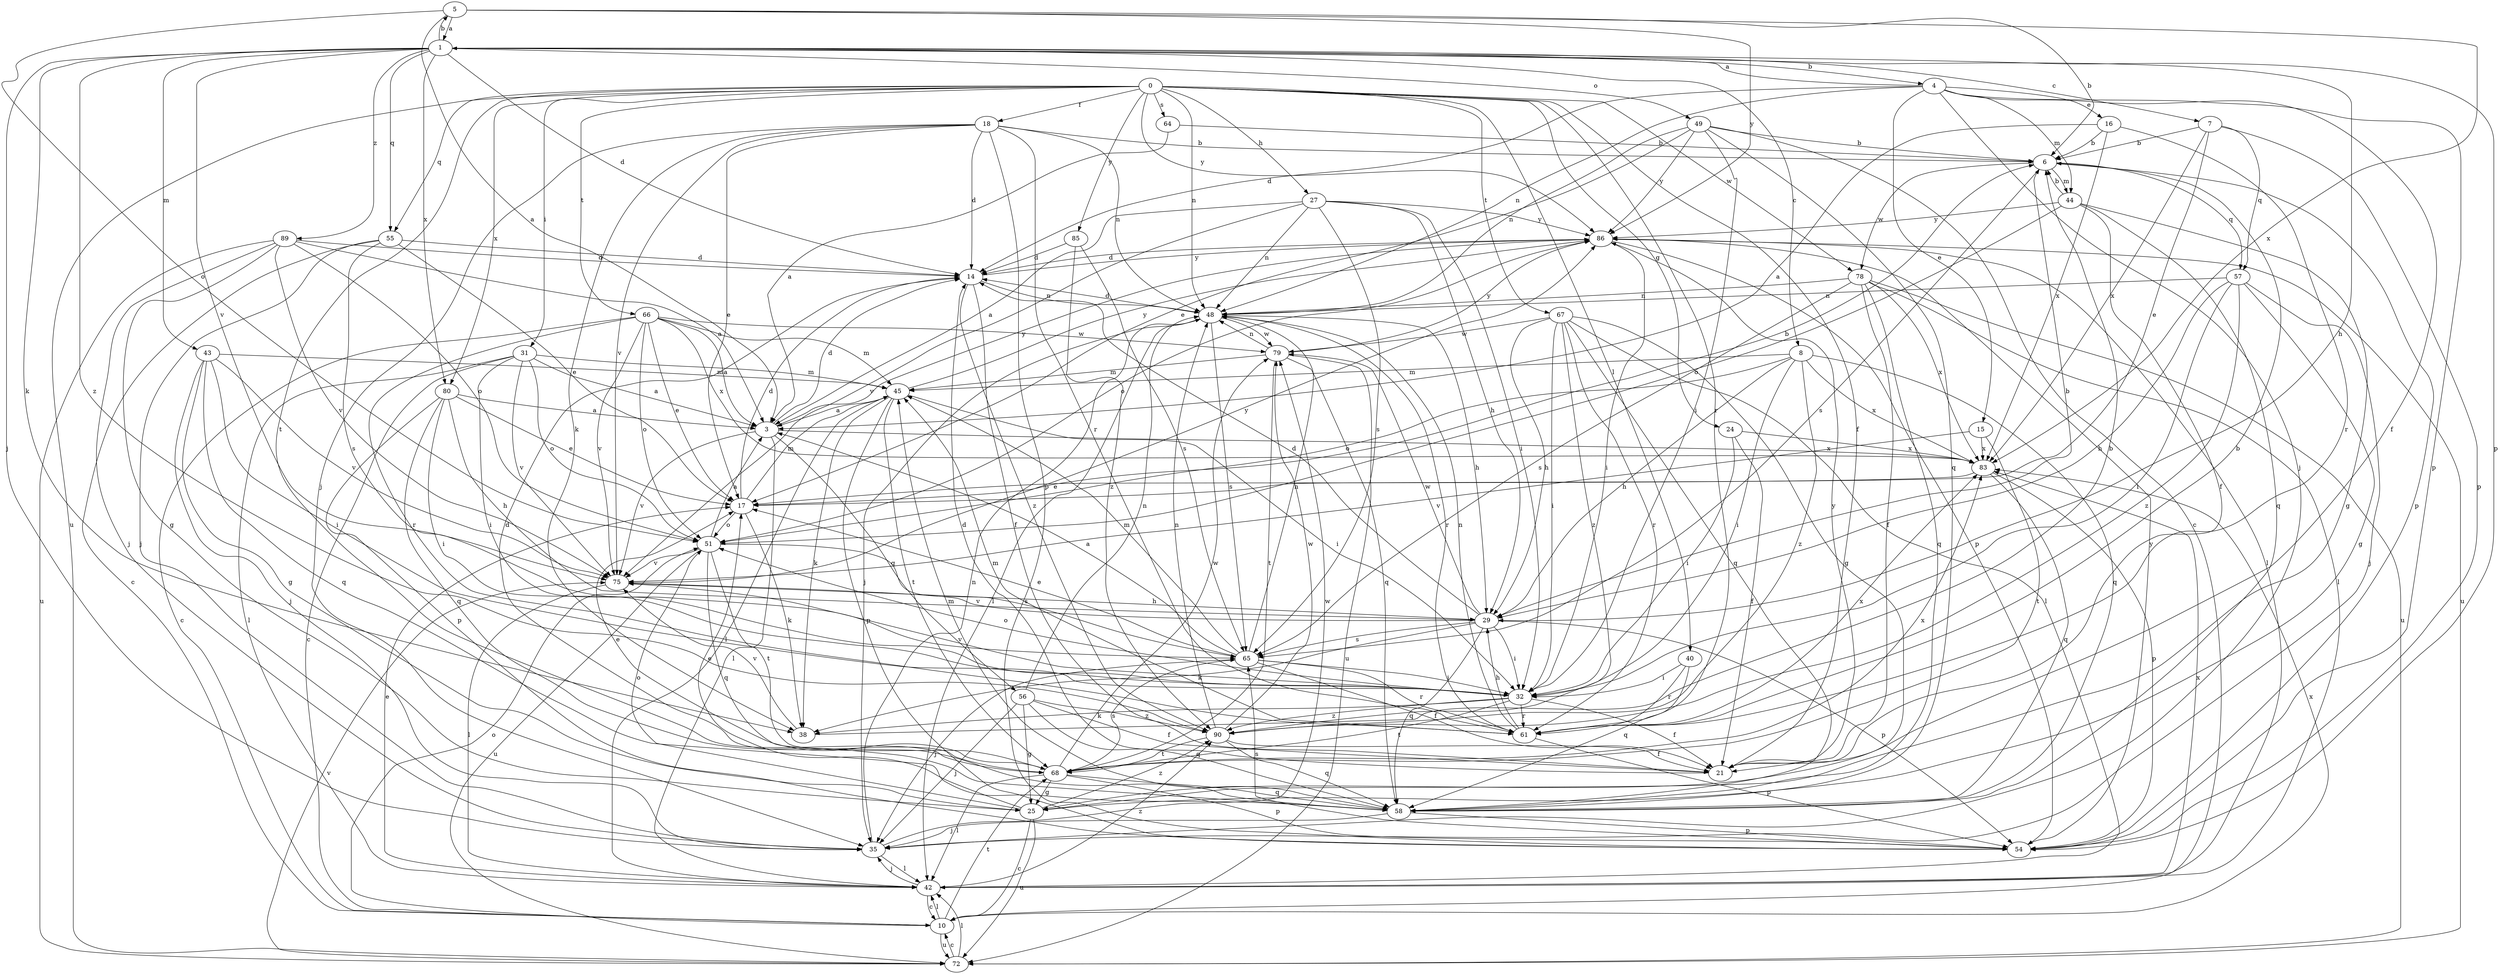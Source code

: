 strict digraph  {
0;
1;
3;
4;
5;
6;
7;
8;
10;
14;
15;
16;
17;
18;
21;
24;
25;
27;
29;
31;
32;
35;
38;
40;
42;
43;
44;
45;
48;
49;
51;
54;
55;
56;
57;
58;
61;
64;
65;
66;
67;
68;
72;
75;
78;
79;
80;
83;
85;
86;
89;
90;
0 -> 18  [label=f];
0 -> 21  [label=f];
0 -> 24  [label=g];
0 -> 27  [label=h];
0 -> 31  [label=i];
0 -> 40  [label=l];
0 -> 48  [label=n];
0 -> 55  [label=q];
0 -> 61  [label=r];
0 -> 64  [label=s];
0 -> 66  [label=t];
0 -> 67  [label=t];
0 -> 68  [label=t];
0 -> 72  [label=u];
0 -> 78  [label=w];
0 -> 80  [label=x];
0 -> 85  [label=y];
0 -> 86  [label=y];
1 -> 4  [label=b];
1 -> 5  [label=b];
1 -> 7  [label=c];
1 -> 8  [label=c];
1 -> 14  [label=d];
1 -> 29  [label=h];
1 -> 35  [label=j];
1 -> 38  [label=k];
1 -> 43  [label=m];
1 -> 49  [label=o];
1 -> 54  [label=p];
1 -> 55  [label=q];
1 -> 75  [label=v];
1 -> 80  [label=x];
1 -> 89  [label=z];
1 -> 90  [label=z];
3 -> 14  [label=d];
3 -> 42  [label=l];
3 -> 56  [label=q];
3 -> 75  [label=v];
3 -> 83  [label=x];
3 -> 86  [label=y];
4 -> 1  [label=a];
4 -> 14  [label=d];
4 -> 15  [label=e];
4 -> 16  [label=e];
4 -> 21  [label=f];
4 -> 35  [label=j];
4 -> 44  [label=m];
4 -> 48  [label=n];
4 -> 54  [label=p];
5 -> 1  [label=a];
5 -> 3  [label=a];
5 -> 6  [label=b];
5 -> 51  [label=o];
5 -> 83  [label=x];
5 -> 86  [label=y];
6 -> 44  [label=m];
6 -> 54  [label=p];
6 -> 57  [label=q];
6 -> 65  [label=s];
6 -> 78  [label=w];
7 -> 6  [label=b];
7 -> 17  [label=e];
7 -> 54  [label=p];
7 -> 57  [label=q];
7 -> 83  [label=x];
8 -> 29  [label=h];
8 -> 32  [label=i];
8 -> 45  [label=m];
8 -> 51  [label=o];
8 -> 58  [label=q];
8 -> 83  [label=x];
8 -> 90  [label=z];
10 -> 42  [label=l];
10 -> 51  [label=o];
10 -> 68  [label=t];
10 -> 72  [label=u];
10 -> 83  [label=x];
14 -> 21  [label=f];
14 -> 48  [label=n];
14 -> 86  [label=y];
14 -> 90  [label=z];
15 -> 68  [label=t];
15 -> 75  [label=v];
15 -> 83  [label=x];
16 -> 3  [label=a];
16 -> 6  [label=b];
16 -> 61  [label=r];
16 -> 83  [label=x];
17 -> 6  [label=b];
17 -> 14  [label=d];
17 -> 38  [label=k];
17 -> 45  [label=m];
17 -> 51  [label=o];
18 -> 6  [label=b];
18 -> 14  [label=d];
18 -> 17  [label=e];
18 -> 35  [label=j];
18 -> 38  [label=k];
18 -> 48  [label=n];
18 -> 54  [label=p];
18 -> 61  [label=r];
18 -> 75  [label=v];
21 -> 14  [label=d];
21 -> 86  [label=y];
24 -> 21  [label=f];
24 -> 32  [label=i];
24 -> 83  [label=x];
25 -> 10  [label=c];
25 -> 17  [label=e];
25 -> 51  [label=o];
25 -> 72  [label=u];
25 -> 90  [label=z];
27 -> 3  [label=a];
27 -> 29  [label=h];
27 -> 32  [label=i];
27 -> 48  [label=n];
27 -> 65  [label=s];
27 -> 75  [label=v];
27 -> 86  [label=y];
29 -> 6  [label=b];
29 -> 14  [label=d];
29 -> 32  [label=i];
29 -> 38  [label=k];
29 -> 54  [label=p];
29 -> 58  [label=q];
29 -> 65  [label=s];
29 -> 75  [label=v];
29 -> 79  [label=w];
31 -> 3  [label=a];
31 -> 10  [label=c];
31 -> 32  [label=i];
31 -> 42  [label=l];
31 -> 45  [label=m];
31 -> 51  [label=o];
31 -> 75  [label=v];
32 -> 21  [label=f];
32 -> 38  [label=k];
32 -> 51  [label=o];
32 -> 61  [label=r];
32 -> 68  [label=t];
32 -> 75  [label=v];
32 -> 90  [label=z];
35 -> 42  [label=l];
35 -> 48  [label=n];
35 -> 79  [label=w];
38 -> 6  [label=b];
38 -> 75  [label=v];
40 -> 32  [label=i];
40 -> 58  [label=q];
40 -> 61  [label=r];
42 -> 10  [label=c];
42 -> 17  [label=e];
42 -> 35  [label=j];
42 -> 83  [label=x];
42 -> 90  [label=z];
43 -> 25  [label=g];
43 -> 32  [label=i];
43 -> 35  [label=j];
43 -> 45  [label=m];
43 -> 58  [label=q];
43 -> 75  [label=v];
44 -> 6  [label=b];
44 -> 21  [label=f];
44 -> 25  [label=g];
44 -> 51  [label=o];
44 -> 58  [label=q];
44 -> 86  [label=y];
45 -> 3  [label=a];
45 -> 32  [label=i];
45 -> 38  [label=k];
45 -> 42  [label=l];
45 -> 54  [label=p];
45 -> 68  [label=t];
45 -> 86  [label=y];
48 -> 14  [label=d];
48 -> 29  [label=h];
48 -> 35  [label=j];
48 -> 42  [label=l];
48 -> 61  [label=r];
48 -> 65  [label=s];
48 -> 79  [label=w];
49 -> 6  [label=b];
49 -> 10  [label=c];
49 -> 17  [label=e];
49 -> 32  [label=i];
49 -> 48  [label=n];
49 -> 58  [label=q];
49 -> 86  [label=y];
51 -> 3  [label=a];
51 -> 58  [label=q];
51 -> 65  [label=s];
51 -> 68  [label=t];
51 -> 72  [label=u];
51 -> 75  [label=v];
54 -> 65  [label=s];
54 -> 86  [label=y];
55 -> 10  [label=c];
55 -> 14  [label=d];
55 -> 17  [label=e];
55 -> 35  [label=j];
55 -> 65  [label=s];
56 -> 21  [label=f];
56 -> 25  [label=g];
56 -> 35  [label=j];
56 -> 48  [label=n];
56 -> 58  [label=q];
56 -> 90  [label=z];
57 -> 25  [label=g];
57 -> 29  [label=h];
57 -> 32  [label=i];
57 -> 35  [label=j];
57 -> 48  [label=n];
57 -> 90  [label=z];
58 -> 35  [label=j];
58 -> 45  [label=m];
58 -> 54  [label=p];
61 -> 6  [label=b];
61 -> 29  [label=h];
61 -> 45  [label=m];
61 -> 48  [label=n];
61 -> 54  [label=p];
61 -> 83  [label=x];
64 -> 3  [label=a];
64 -> 6  [label=b];
65 -> 3  [label=a];
65 -> 17  [label=e];
65 -> 21  [label=f];
65 -> 32  [label=i];
65 -> 35  [label=j];
65 -> 45  [label=m];
65 -> 48  [label=n];
65 -> 61  [label=r];
66 -> 3  [label=a];
66 -> 10  [label=c];
66 -> 17  [label=e];
66 -> 45  [label=m];
66 -> 51  [label=o];
66 -> 61  [label=r];
66 -> 75  [label=v];
66 -> 79  [label=w];
66 -> 83  [label=x];
67 -> 25  [label=g];
67 -> 29  [label=h];
67 -> 32  [label=i];
67 -> 42  [label=l];
67 -> 58  [label=q];
67 -> 61  [label=r];
67 -> 79  [label=w];
67 -> 90  [label=z];
68 -> 14  [label=d];
68 -> 17  [label=e];
68 -> 25  [label=g];
68 -> 42  [label=l];
68 -> 54  [label=p];
68 -> 58  [label=q];
68 -> 65  [label=s];
68 -> 79  [label=w];
68 -> 83  [label=x];
72 -> 10  [label=c];
72 -> 42  [label=l];
72 -> 75  [label=v];
75 -> 29  [label=h];
75 -> 42  [label=l];
75 -> 86  [label=y];
78 -> 21  [label=f];
78 -> 42  [label=l];
78 -> 48  [label=n];
78 -> 58  [label=q];
78 -> 65  [label=s];
78 -> 72  [label=u];
78 -> 83  [label=x];
79 -> 45  [label=m];
79 -> 48  [label=n];
79 -> 58  [label=q];
79 -> 68  [label=t];
79 -> 72  [label=u];
79 -> 86  [label=y];
80 -> 3  [label=a];
80 -> 17  [label=e];
80 -> 29  [label=h];
80 -> 32  [label=i];
80 -> 54  [label=p];
80 -> 58  [label=q];
83 -> 17  [label=e];
83 -> 54  [label=p];
83 -> 58  [label=q];
85 -> 14  [label=d];
85 -> 65  [label=s];
85 -> 90  [label=z];
86 -> 14  [label=d];
86 -> 32  [label=i];
86 -> 42  [label=l];
86 -> 51  [label=o];
86 -> 54  [label=p];
86 -> 72  [label=u];
89 -> 3  [label=a];
89 -> 14  [label=d];
89 -> 25  [label=g];
89 -> 35  [label=j];
89 -> 51  [label=o];
89 -> 72  [label=u];
89 -> 75  [label=v];
90 -> 21  [label=f];
90 -> 48  [label=n];
90 -> 58  [label=q];
90 -> 68  [label=t];
90 -> 79  [label=w];
}
